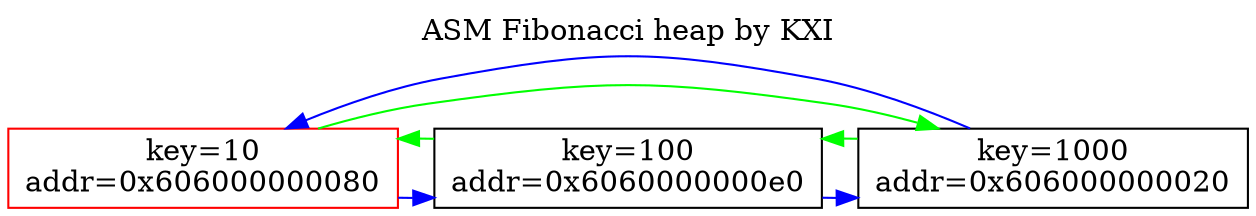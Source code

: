 digraph G {
labelloc="t"
label="ASM Fibonacci heap by KXI"
rankdir=TB;
node [shape=box];
{ rank=same; n0x606000000080 [label="key=10
addr=0x606000000080"];
n0x606000000080 [color=red];
n0x606000000080 -> n0x6060000000e0 [color=blue];
n0x606000000080 -> n0x606000000020 [color=green];
n0x6060000000e0 [label="key=100
addr=0x6060000000e0"];
n0x6060000000e0 -> n0x606000000020 [color=blue];
n0x6060000000e0 -> n0x606000000080 [color=green];
n0x606000000020 [label="key=1000
addr=0x606000000020"];
n0x606000000020 -> n0x606000000080 [color=blue];
n0x606000000020 -> n0x6060000000e0 [color=green];
}
}
